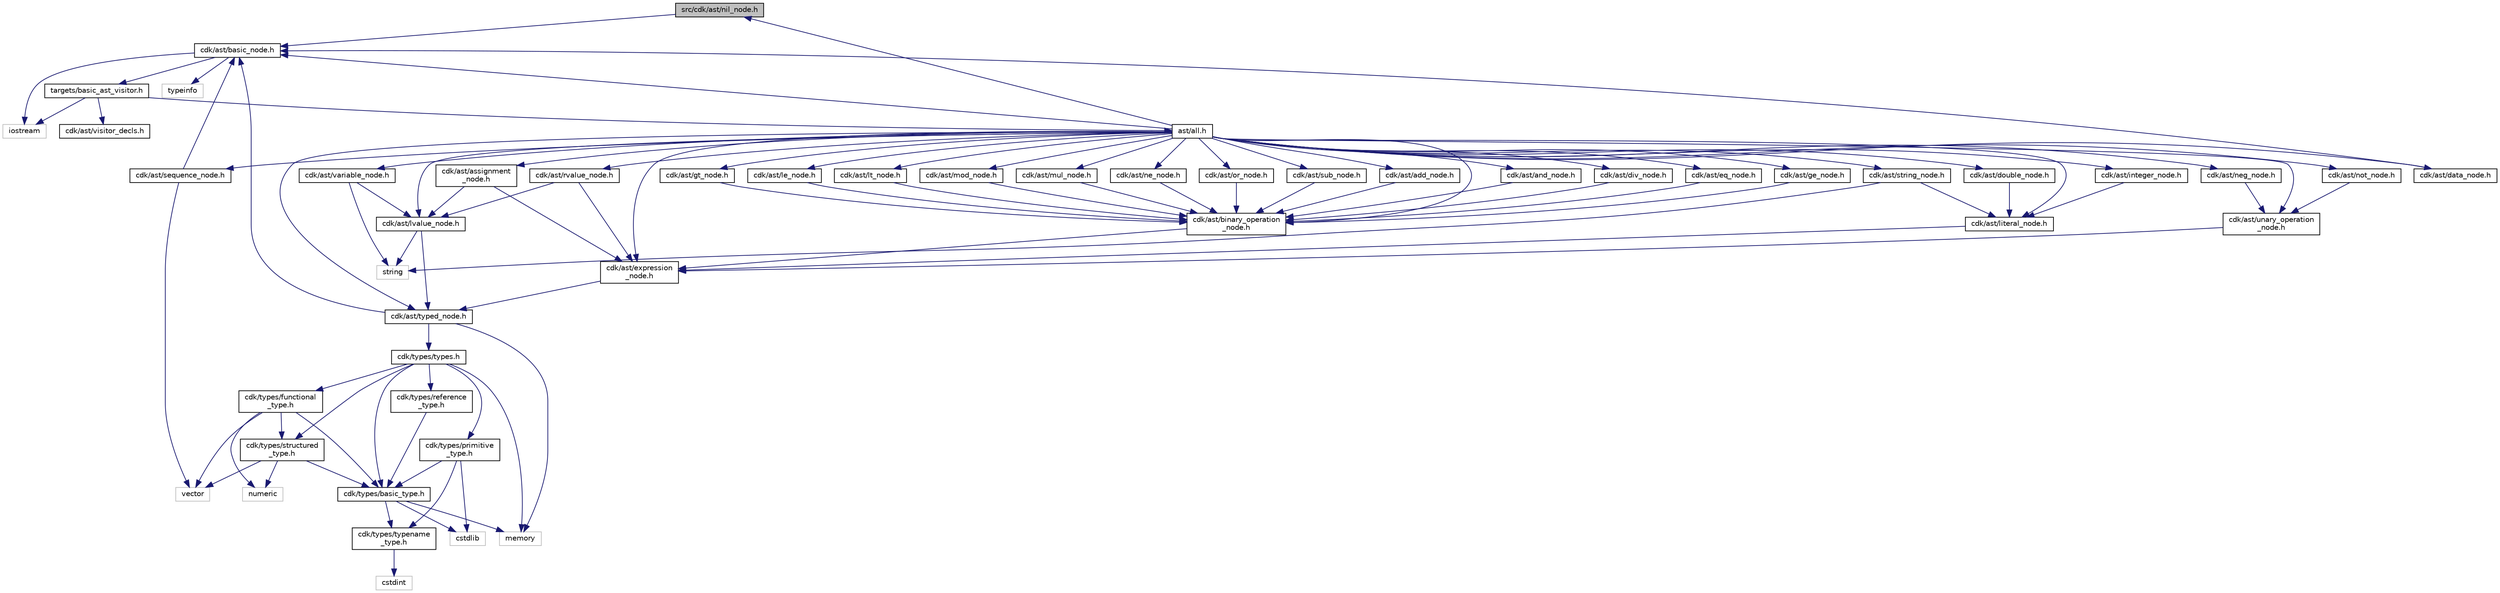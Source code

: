 digraph "src/cdk/ast/nil_node.h"
{
 // INTERACTIVE_SVG=YES
 // LATEX_PDF_SIZE
  edge [fontname="Helvetica",fontsize="10",labelfontname="Helvetica",labelfontsize="10"];
  node [fontname="Helvetica",fontsize="10",shape=record];
  Node1 [label="src/cdk/ast/nil_node.h",height=0.2,width=0.4,color="black", fillcolor="grey75", style="filled", fontcolor="black",tooltip=" "];
  Node1 -> Node2 [color="midnightblue",fontsize="10",style="solid"];
  Node2 [label="cdk/ast/basic_node.h",height=0.2,width=0.4,color="black", fillcolor="white", style="filled",URL="$basic__node_8h.html",tooltip=" "];
  Node2 -> Node3 [color="midnightblue",fontsize="10",style="solid"];
  Node3 [label="typeinfo",height=0.2,width=0.4,color="grey75", fillcolor="white", style="filled",tooltip=" "];
  Node2 -> Node4 [color="midnightblue",fontsize="10",style="solid"];
  Node4 [label="iostream",height=0.2,width=0.4,color="grey75", fillcolor="white", style="filled",tooltip=" "];
  Node2 -> Node5 [color="midnightblue",fontsize="10",style="solid"];
  Node5 [label="targets/basic_ast_visitor.h",height=0.2,width=0.4,color="black", fillcolor="white", style="filled",URL="$basic__ast__visitor_8h.html",tooltip=" "];
  Node5 -> Node4 [color="midnightblue",fontsize="10",style="solid"];
  Node5 -> Node6 [color="midnightblue",fontsize="10",style="solid"];
  Node6 [label="ast/all.h",height=0.2,width=0.4,color="black", fillcolor="white", style="filled",URL="$all_8h.html",tooltip=" "];
  Node6 -> Node7 [color="midnightblue",fontsize="10",style="solid"];
  Node7 [label="cdk/ast/add_node.h",height=0.2,width=0.4,color="black", fillcolor="white", style="filled",URL="$add__node_8h.html",tooltip=" "];
  Node7 -> Node8 [color="midnightblue",fontsize="10",style="solid"];
  Node8 [label="cdk/ast/binary_operation\l_node.h",height=0.2,width=0.4,color="black", fillcolor="white", style="filled",URL="$binary__operation__node_8h.html",tooltip=" "];
  Node8 -> Node9 [color="midnightblue",fontsize="10",style="solid"];
  Node9 [label="cdk/ast/expression\l_node.h",height=0.2,width=0.4,color="black", fillcolor="white", style="filled",URL="$expression__node_8h.html",tooltip=" "];
  Node9 -> Node10 [color="midnightblue",fontsize="10",style="solid"];
  Node10 [label="cdk/ast/typed_node.h",height=0.2,width=0.4,color="black", fillcolor="white", style="filled",URL="$typed__node_8h.html",tooltip=" "];
  Node10 -> Node2 [color="midnightblue",fontsize="10",style="solid"];
  Node10 -> Node11 [color="midnightblue",fontsize="10",style="solid"];
  Node11 [label="cdk/types/types.h",height=0.2,width=0.4,color="black", fillcolor="white", style="filled",URL="$types_8h.html",tooltip=" "];
  Node11 -> Node12 [color="midnightblue",fontsize="10",style="solid"];
  Node12 [label="cdk/types/basic_type.h",height=0.2,width=0.4,color="black", fillcolor="white", style="filled",URL="$basic__type_8h.html",tooltip=" "];
  Node12 -> Node13 [color="midnightblue",fontsize="10",style="solid"];
  Node13 [label="cdk/types/typename\l_type.h",height=0.2,width=0.4,color="black", fillcolor="white", style="filled",URL="$typename__type_8h.html",tooltip=" "];
  Node13 -> Node14 [color="midnightblue",fontsize="10",style="solid"];
  Node14 [label="cstdint",height=0.2,width=0.4,color="grey75", fillcolor="white", style="filled",tooltip=" "];
  Node12 -> Node15 [color="midnightblue",fontsize="10",style="solid"];
  Node15 [label="cstdlib",height=0.2,width=0.4,color="grey75", fillcolor="white", style="filled",tooltip=" "];
  Node12 -> Node16 [color="midnightblue",fontsize="10",style="solid"];
  Node16 [label="memory",height=0.2,width=0.4,color="grey75", fillcolor="white", style="filled",tooltip=" "];
  Node11 -> Node17 [color="midnightblue",fontsize="10",style="solid"];
  Node17 [label="cdk/types/primitive\l_type.h",height=0.2,width=0.4,color="black", fillcolor="white", style="filled",URL="$primitive__type_8h.html",tooltip=" "];
  Node17 -> Node13 [color="midnightblue",fontsize="10",style="solid"];
  Node17 -> Node12 [color="midnightblue",fontsize="10",style="solid"];
  Node17 -> Node15 [color="midnightblue",fontsize="10",style="solid"];
  Node11 -> Node18 [color="midnightblue",fontsize="10",style="solid"];
  Node18 [label="cdk/types/reference\l_type.h",height=0.2,width=0.4,color="black", fillcolor="white", style="filled",URL="$reference__type_8h.html",tooltip=" "];
  Node18 -> Node12 [color="midnightblue",fontsize="10",style="solid"];
  Node11 -> Node19 [color="midnightblue",fontsize="10",style="solid"];
  Node19 [label="cdk/types/structured\l_type.h",height=0.2,width=0.4,color="black", fillcolor="white", style="filled",URL="$structured__type_8h.html",tooltip=" "];
  Node19 -> Node20 [color="midnightblue",fontsize="10",style="solid"];
  Node20 [label="vector",height=0.2,width=0.4,color="grey75", fillcolor="white", style="filled",tooltip=" "];
  Node19 -> Node21 [color="midnightblue",fontsize="10",style="solid"];
  Node21 [label="numeric",height=0.2,width=0.4,color="grey75", fillcolor="white", style="filled",tooltip=" "];
  Node19 -> Node12 [color="midnightblue",fontsize="10",style="solid"];
  Node11 -> Node22 [color="midnightblue",fontsize="10",style="solid"];
  Node22 [label="cdk/types/functional\l_type.h",height=0.2,width=0.4,color="black", fillcolor="white", style="filled",URL="$functional__type_8h.html",tooltip=" "];
  Node22 -> Node20 [color="midnightblue",fontsize="10",style="solid"];
  Node22 -> Node21 [color="midnightblue",fontsize="10",style="solid"];
  Node22 -> Node12 [color="midnightblue",fontsize="10",style="solid"];
  Node22 -> Node19 [color="midnightblue",fontsize="10",style="solid"];
  Node11 -> Node16 [color="midnightblue",fontsize="10",style="solid"];
  Node10 -> Node16 [color="midnightblue",fontsize="10",style="solid"];
  Node6 -> Node23 [color="midnightblue",fontsize="10",style="solid"];
  Node23 [label="cdk/ast/and_node.h",height=0.2,width=0.4,color="black", fillcolor="white", style="filled",URL="$and__node_8h.html",tooltip=" "];
  Node23 -> Node8 [color="midnightblue",fontsize="10",style="solid"];
  Node6 -> Node24 [color="midnightblue",fontsize="10",style="solid"];
  Node24 [label="cdk/ast/assignment\l_node.h",height=0.2,width=0.4,color="black", fillcolor="white", style="filled",URL="$assignment__node_8h.html",tooltip=" "];
  Node24 -> Node9 [color="midnightblue",fontsize="10",style="solid"];
  Node24 -> Node25 [color="midnightblue",fontsize="10",style="solid"];
  Node25 [label="cdk/ast/lvalue_node.h",height=0.2,width=0.4,color="black", fillcolor="white", style="filled",URL="$lvalue__node_8h.html",tooltip=" "];
  Node25 -> Node10 [color="midnightblue",fontsize="10",style="solid"];
  Node25 -> Node26 [color="midnightblue",fontsize="10",style="solid"];
  Node26 [label="string",height=0.2,width=0.4,color="grey75", fillcolor="white", style="filled",tooltip=" "];
  Node6 -> Node2 [color="midnightblue",fontsize="10",style="solid"];
  Node6 -> Node8 [color="midnightblue",fontsize="10",style="solid"];
  Node6 -> Node27 [color="midnightblue",fontsize="10",style="solid"];
  Node27 [label="cdk/ast/data_node.h",height=0.2,width=0.4,color="black", fillcolor="white", style="filled",URL="$data__node_8h.html",tooltip=" "];
  Node27 -> Node2 [color="midnightblue",fontsize="10",style="solid"];
  Node6 -> Node28 [color="midnightblue",fontsize="10",style="solid"];
  Node28 [label="cdk/ast/div_node.h",height=0.2,width=0.4,color="black", fillcolor="white", style="filled",URL="$div__node_8h.html",tooltip=" "];
  Node28 -> Node8 [color="midnightblue",fontsize="10",style="solid"];
  Node6 -> Node29 [color="midnightblue",fontsize="10",style="solid"];
  Node29 [label="cdk/ast/double_node.h",height=0.2,width=0.4,color="black", fillcolor="white", style="filled",URL="$double__node_8h.html",tooltip=" "];
  Node29 -> Node30 [color="midnightblue",fontsize="10",style="solid"];
  Node30 [label="cdk/ast/literal_node.h",height=0.2,width=0.4,color="black", fillcolor="white", style="filled",URL="$literal__node_8h.html",tooltip=" "];
  Node30 -> Node9 [color="midnightblue",fontsize="10",style="solid"];
  Node6 -> Node31 [color="midnightblue",fontsize="10",style="solid"];
  Node31 [label="cdk/ast/eq_node.h",height=0.2,width=0.4,color="black", fillcolor="white", style="filled",URL="$eq__node_8h.html",tooltip=" "];
  Node31 -> Node8 [color="midnightblue",fontsize="10",style="solid"];
  Node6 -> Node9 [color="midnightblue",fontsize="10",style="solid"];
  Node6 -> Node32 [color="midnightblue",fontsize="10",style="solid"];
  Node32 [label="cdk/ast/ge_node.h",height=0.2,width=0.4,color="black", fillcolor="white", style="filled",URL="$ge__node_8h.html",tooltip=" "];
  Node32 -> Node8 [color="midnightblue",fontsize="10",style="solid"];
  Node6 -> Node33 [color="midnightblue",fontsize="10",style="solid"];
  Node33 [label="cdk/ast/gt_node.h",height=0.2,width=0.4,color="black", fillcolor="white", style="filled",URL="$gt__node_8h.html",tooltip=" "];
  Node33 -> Node8 [color="midnightblue",fontsize="10",style="solid"];
  Node6 -> Node34 [color="midnightblue",fontsize="10",style="solid"];
  Node34 [label="cdk/ast/integer_node.h",height=0.2,width=0.4,color="black", fillcolor="white", style="filled",URL="$integer__node_8h.html",tooltip=" "];
  Node34 -> Node30 [color="midnightblue",fontsize="10",style="solid"];
  Node6 -> Node35 [color="midnightblue",fontsize="10",style="solid"];
  Node35 [label="cdk/ast/le_node.h",height=0.2,width=0.4,color="black", fillcolor="white", style="filled",URL="$le__node_8h.html",tooltip=" "];
  Node35 -> Node8 [color="midnightblue",fontsize="10",style="solid"];
  Node6 -> Node30 [color="midnightblue",fontsize="10",style="solid"];
  Node6 -> Node36 [color="midnightblue",fontsize="10",style="solid"];
  Node36 [label="cdk/ast/lt_node.h",height=0.2,width=0.4,color="black", fillcolor="white", style="filled",URL="$lt__node_8h.html",tooltip=" "];
  Node36 -> Node8 [color="midnightblue",fontsize="10",style="solid"];
  Node6 -> Node25 [color="midnightblue",fontsize="10",style="solid"];
  Node6 -> Node37 [color="midnightblue",fontsize="10",style="solid"];
  Node37 [label="cdk/ast/mod_node.h",height=0.2,width=0.4,color="black", fillcolor="white", style="filled",URL="$mod__node_8h.html",tooltip=" "];
  Node37 -> Node8 [color="midnightblue",fontsize="10",style="solid"];
  Node6 -> Node38 [color="midnightblue",fontsize="10",style="solid"];
  Node38 [label="cdk/ast/mul_node.h",height=0.2,width=0.4,color="black", fillcolor="white", style="filled",URL="$mul__node_8h.html",tooltip=" "];
  Node38 -> Node8 [color="midnightblue",fontsize="10",style="solid"];
  Node6 -> Node39 [color="midnightblue",fontsize="10",style="solid"];
  Node39 [label="cdk/ast/ne_node.h",height=0.2,width=0.4,color="black", fillcolor="white", style="filled",URL="$ne__node_8h.html",tooltip=" "];
  Node39 -> Node8 [color="midnightblue",fontsize="10",style="solid"];
  Node6 -> Node40 [color="midnightblue",fontsize="10",style="solid"];
  Node40 [label="cdk/ast/neg_node.h",height=0.2,width=0.4,color="black", fillcolor="white", style="filled",URL="$neg__node_8h.html",tooltip=" "];
  Node40 -> Node41 [color="midnightblue",fontsize="10",style="solid"];
  Node41 [label="cdk/ast/unary_operation\l_node.h",height=0.2,width=0.4,color="black", fillcolor="white", style="filled",URL="$unary__operation__node_8h.html",tooltip=" "];
  Node41 -> Node9 [color="midnightblue",fontsize="10",style="solid"];
  Node6 -> Node1 [color="midnightblue",fontsize="10",style="solid"];
  Node6 -> Node42 [color="midnightblue",fontsize="10",style="solid"];
  Node42 [label="cdk/ast/not_node.h",height=0.2,width=0.4,color="black", fillcolor="white", style="filled",URL="$not__node_8h.html",tooltip=" "];
  Node42 -> Node41 [color="midnightblue",fontsize="10",style="solid"];
  Node6 -> Node43 [color="midnightblue",fontsize="10",style="solid"];
  Node43 [label="cdk/ast/or_node.h",height=0.2,width=0.4,color="black", fillcolor="white", style="filled",URL="$or__node_8h.html",tooltip=" "];
  Node43 -> Node8 [color="midnightblue",fontsize="10",style="solid"];
  Node6 -> Node44 [color="midnightblue",fontsize="10",style="solid"];
  Node44 [label="cdk/ast/rvalue_node.h",height=0.2,width=0.4,color="black", fillcolor="white", style="filled",URL="$rvalue__node_8h.html",tooltip=" "];
  Node44 -> Node9 [color="midnightblue",fontsize="10",style="solid"];
  Node44 -> Node25 [color="midnightblue",fontsize="10",style="solid"];
  Node6 -> Node45 [color="midnightblue",fontsize="10",style="solid"];
  Node45 [label="cdk/ast/sequence_node.h",height=0.2,width=0.4,color="black", fillcolor="white", style="filled",URL="$sequence__node_8h.html",tooltip=" "];
  Node45 -> Node20 [color="midnightblue",fontsize="10",style="solid"];
  Node45 -> Node2 [color="midnightblue",fontsize="10",style="solid"];
  Node6 -> Node46 [color="midnightblue",fontsize="10",style="solid"];
  Node46 [label="cdk/ast/string_node.h",height=0.2,width=0.4,color="black", fillcolor="white", style="filled",URL="$string__node_8h.html",tooltip=" "];
  Node46 -> Node30 [color="midnightblue",fontsize="10",style="solid"];
  Node46 -> Node26 [color="midnightblue",fontsize="10",style="solid"];
  Node6 -> Node47 [color="midnightblue",fontsize="10",style="solid"];
  Node47 [label="cdk/ast/sub_node.h",height=0.2,width=0.4,color="black", fillcolor="white", style="filled",URL="$sub__node_8h.html",tooltip=" "];
  Node47 -> Node8 [color="midnightblue",fontsize="10",style="solid"];
  Node6 -> Node10 [color="midnightblue",fontsize="10",style="solid"];
  Node6 -> Node41 [color="midnightblue",fontsize="10",style="solid"];
  Node6 -> Node48 [color="midnightblue",fontsize="10",style="solid"];
  Node48 [label="cdk/ast/variable_node.h",height=0.2,width=0.4,color="black", fillcolor="white", style="filled",URL="$variable__node_8h.html",tooltip=" "];
  Node48 -> Node25 [color="midnightblue",fontsize="10",style="solid"];
  Node48 -> Node26 [color="midnightblue",fontsize="10",style="solid"];
  Node5 -> Node49 [color="midnightblue",fontsize="10",style="solid"];
  Node49 [label="cdk/ast/visitor_decls.h",height=0.2,width=0.4,color="black", fillcolor="white", style="filled",URL="$visitor__decls_8h.html",tooltip=" "];
}

